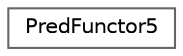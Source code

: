 digraph "Graphical Class Hierarchy"
{
 // LATEX_PDF_SIZE
  bgcolor="transparent";
  edge [fontname=Helvetica,fontsize=10,labelfontname=Helvetica,labelfontsize=10];
  node [fontname=Helvetica,fontsize=10,shape=box,height=0.2,width=0.4];
  rankdir="LR";
  Node0 [id="Node000000",label="PredFunctor5",height=0.2,width=0.4,color="grey40", fillcolor="white", style="filled",URL="$struct_pred_functor5.html",tooltip=" "];
}
